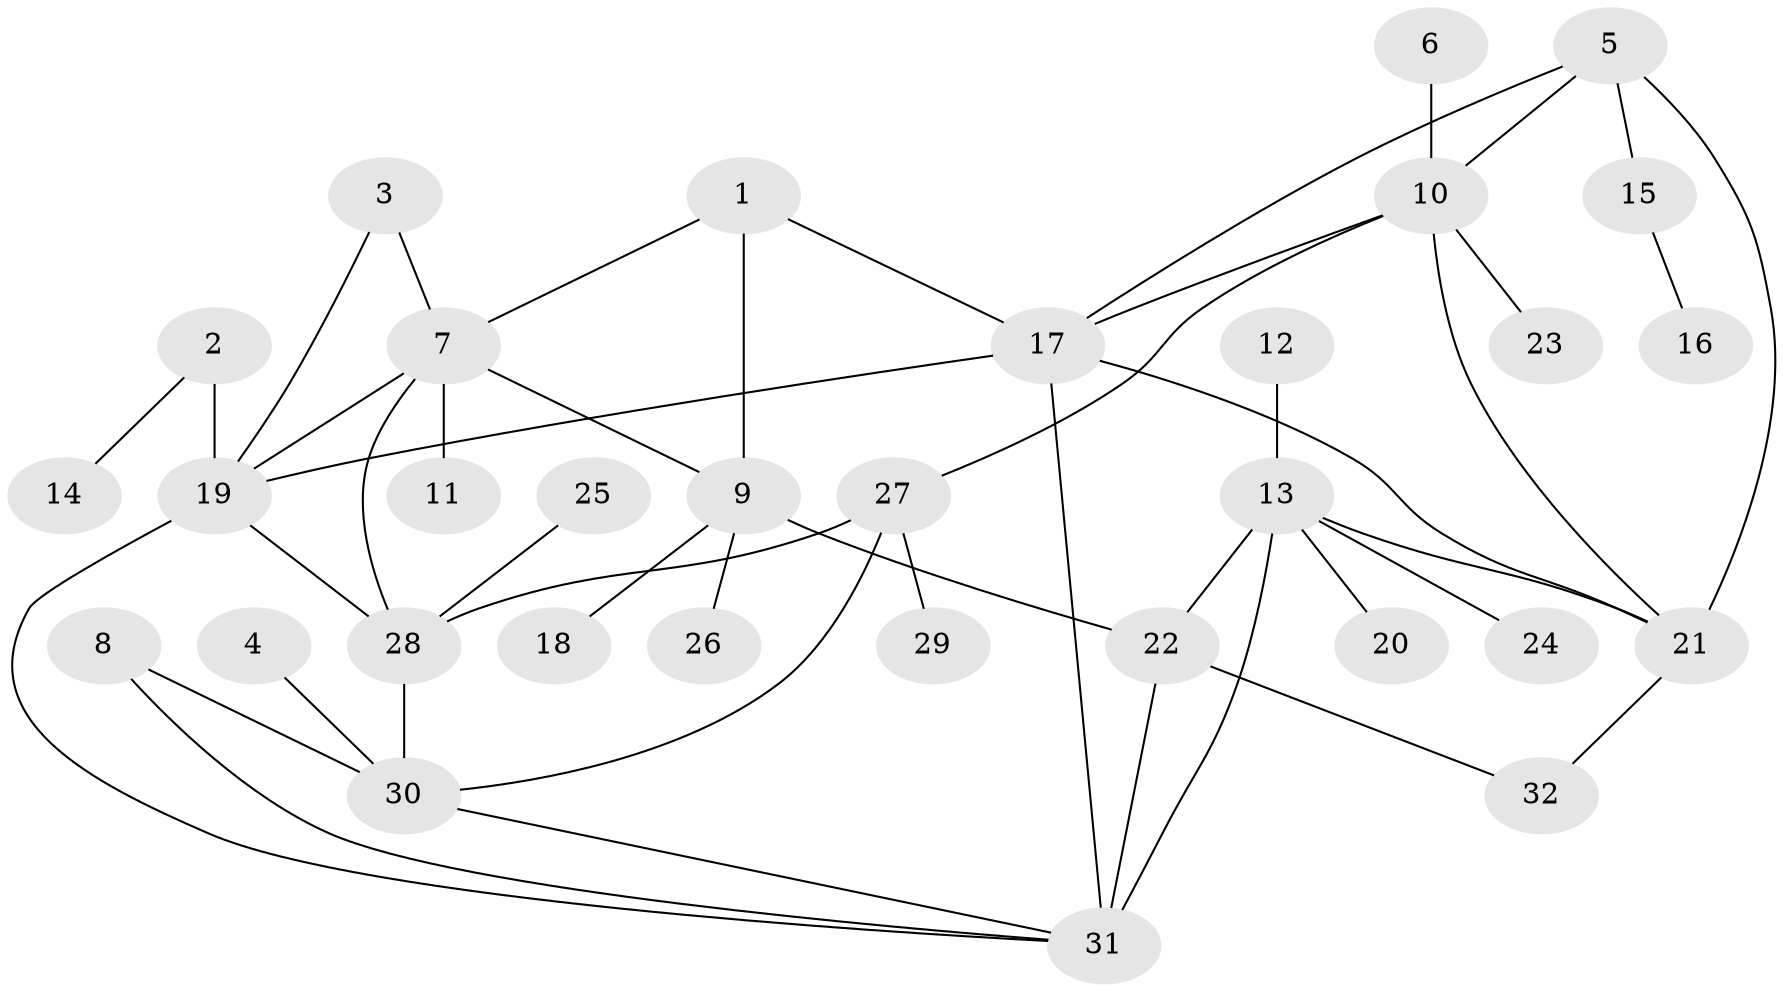 // original degree distribution, {8: 0.0625, 3: 0.05, 4: 0.0375, 9: 0.05, 6: 0.0125, 5: 0.05, 7: 0.025, 1: 0.575, 2: 0.1375}
// Generated by graph-tools (version 1.1) at 2025/37/03/04/25 23:37:42]
// undirected, 32 vertices, 47 edges
graph export_dot {
  node [color=gray90,style=filled];
  1;
  2;
  3;
  4;
  5;
  6;
  7;
  8;
  9;
  10;
  11;
  12;
  13;
  14;
  15;
  16;
  17;
  18;
  19;
  20;
  21;
  22;
  23;
  24;
  25;
  26;
  27;
  28;
  29;
  30;
  31;
  32;
  1 -- 7 [weight=2.0];
  1 -- 9 [weight=2.0];
  1 -- 17 [weight=1.0];
  2 -- 14 [weight=1.0];
  2 -- 19 [weight=4.0];
  3 -- 7 [weight=1.0];
  3 -- 19 [weight=1.0];
  4 -- 30 [weight=1.0];
  5 -- 10 [weight=1.0];
  5 -- 15 [weight=1.0];
  5 -- 17 [weight=1.0];
  5 -- 21 [weight=1.0];
  6 -- 10 [weight=1.0];
  7 -- 9 [weight=1.0];
  7 -- 11 [weight=1.0];
  7 -- 19 [weight=1.0];
  7 -- 28 [weight=1.0];
  8 -- 30 [weight=1.0];
  8 -- 31 [weight=1.0];
  9 -- 18 [weight=1.0];
  9 -- 22 [weight=1.0];
  9 -- 26 [weight=1.0];
  10 -- 17 [weight=1.0];
  10 -- 21 [weight=1.0];
  10 -- 23 [weight=1.0];
  10 -- 27 [weight=1.0];
  12 -- 13 [weight=1.0];
  13 -- 20 [weight=1.0];
  13 -- 21 [weight=1.0];
  13 -- 22 [weight=1.0];
  13 -- 24 [weight=1.0];
  13 -- 31 [weight=2.0];
  15 -- 16 [weight=1.0];
  17 -- 19 [weight=1.0];
  17 -- 21 [weight=1.0];
  17 -- 31 [weight=1.0];
  19 -- 28 [weight=1.0];
  19 -- 31 [weight=1.0];
  21 -- 32 [weight=1.0];
  22 -- 31 [weight=2.0];
  22 -- 32 [weight=1.0];
  25 -- 28 [weight=1.0];
  27 -- 28 [weight=2.0];
  27 -- 29 [weight=1.0];
  27 -- 30 [weight=1.0];
  28 -- 30 [weight=2.0];
  30 -- 31 [weight=1.0];
}
